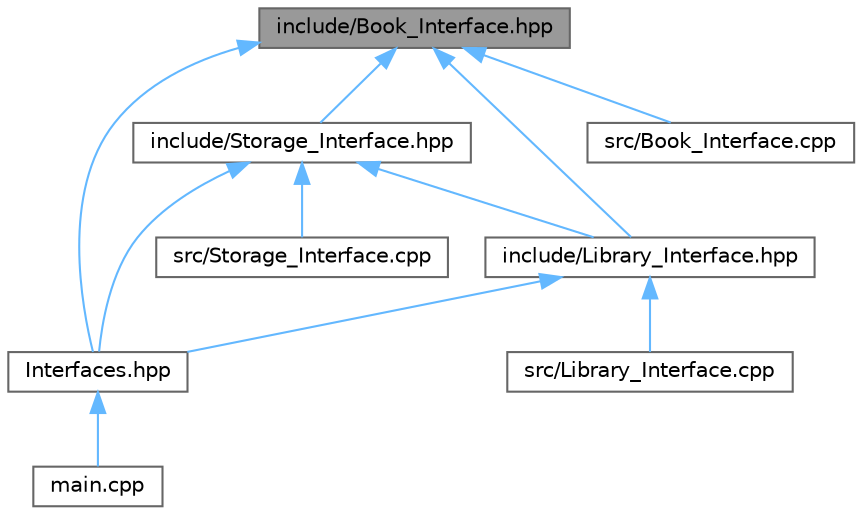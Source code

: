 digraph "include/Book_Interface.hpp"
{
 // LATEX_PDF_SIZE
  bgcolor="transparent";
  edge [fontname=Helvetica,fontsize=10,labelfontname=Helvetica,labelfontsize=10];
  node [fontname=Helvetica,fontsize=10,shape=box,height=0.2,width=0.4];
  Node1 [id="Node000001",label="include/Book_Interface.hpp",height=0.2,width=0.4,color="gray40", fillcolor="grey60", style="filled", fontcolor="black",tooltip="Interface for representing a book in the library system."];
  Node1 -> Node2 [id="edge11_Node000001_Node000002",dir="back",color="steelblue1",style="solid",tooltip=" "];
  Node2 [id="Node000002",label="Interfaces.hpp",height=0.2,width=0.4,color="grey40", fillcolor="white", style="filled",URL="$_interfaces_8hpp.html",tooltip=" "];
  Node2 -> Node3 [id="edge12_Node000002_Node000003",dir="back",color="steelblue1",style="solid",tooltip=" "];
  Node3 [id="Node000003",label="main.cpp",height=0.2,width=0.4,color="grey40", fillcolor="white", style="filled",URL="$main_8cpp.html",tooltip="Entry point for the Library Management System."];
  Node1 -> Node4 [id="edge13_Node000001_Node000004",dir="back",color="steelblue1",style="solid",tooltip=" "];
  Node4 [id="Node000004",label="include/Library_Interface.hpp",height=0.2,width=0.4,color="grey40", fillcolor="white", style="filled",URL="$_library___interface_8hpp.html",tooltip="Interface for managing library operations."];
  Node4 -> Node2 [id="edge14_Node000004_Node000002",dir="back",color="steelblue1",style="solid",tooltip=" "];
  Node4 -> Node5 [id="edge15_Node000004_Node000005",dir="back",color="steelblue1",style="solid",tooltip=" "];
  Node5 [id="Node000005",label="src/Library_Interface.cpp",height=0.2,width=0.4,color="grey40", fillcolor="white", style="filled",URL="$_library___interface_8cpp.html",tooltip="Implementation of the Library_Interface class."];
  Node1 -> Node6 [id="edge16_Node000001_Node000006",dir="back",color="steelblue1",style="solid",tooltip=" "];
  Node6 [id="Node000006",label="include/Storage_Interface.hpp",height=0.2,width=0.4,color="grey40", fillcolor="white", style="filled",URL="$_storage___interface_8hpp.html",tooltip="Interface for handling persistent storage of books."];
  Node6 -> Node2 [id="edge17_Node000006_Node000002",dir="back",color="steelblue1",style="solid",tooltip=" "];
  Node6 -> Node4 [id="edge18_Node000006_Node000004",dir="back",color="steelblue1",style="solid",tooltip=" "];
  Node6 -> Node7 [id="edge19_Node000006_Node000007",dir="back",color="steelblue1",style="solid",tooltip=" "];
  Node7 [id="Node000007",label="src/Storage_Interface.cpp",height=0.2,width=0.4,color="grey40", fillcolor="white", style="filled",URL="$_storage___interface_8cpp.html",tooltip="Implementation of the Storage_Interface class."];
  Node1 -> Node8 [id="edge20_Node000001_Node000008",dir="back",color="steelblue1",style="solid",tooltip=" "];
  Node8 [id="Node000008",label="src/Book_Interface.cpp",height=0.2,width=0.4,color="grey40", fillcolor="white", style="filled",URL="$_book___interface_8cpp.html",tooltip="Implementation of the Book_Interface class."];
}
